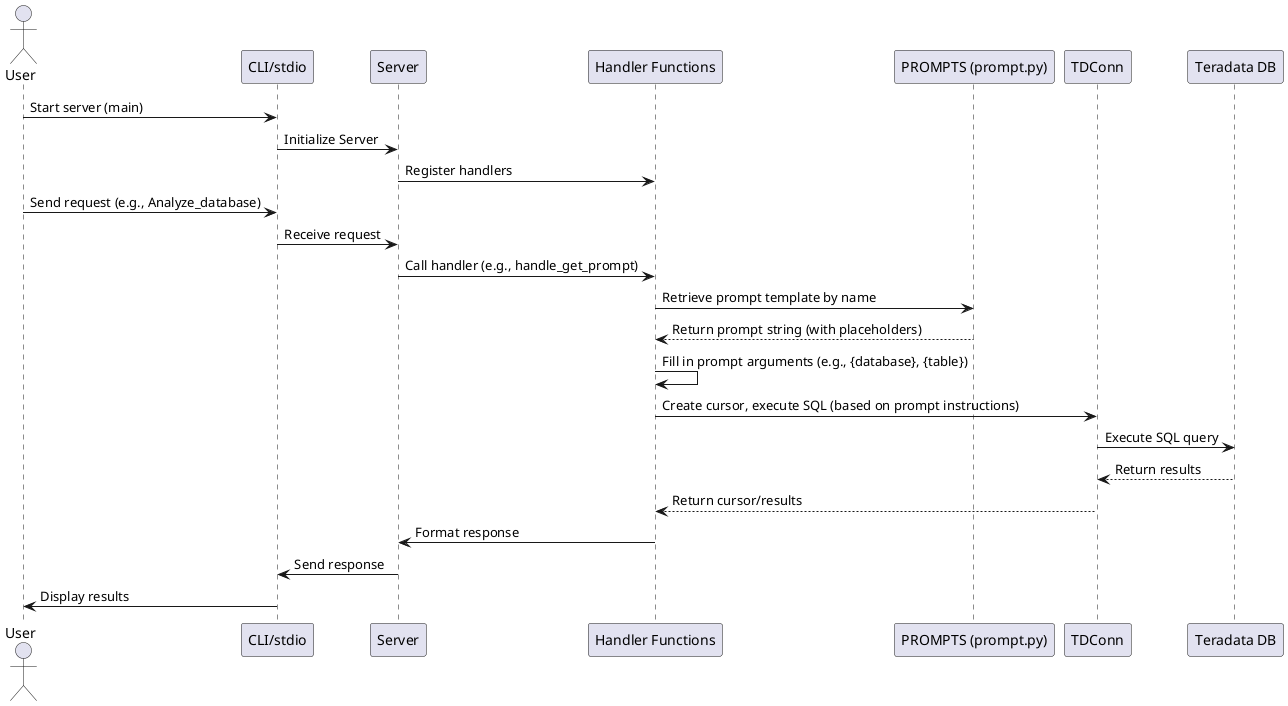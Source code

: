 @startuml
actor User
participant "CLI/stdio" as CLI
participant "Server" as Server
participant "Handler Functions" as Handlers
participant "PROMPTS (prompt.py)" as PROMPTS
participant "TDConn" as TDConn
participant "Teradata DB" as DB

User -> CLI: Start server (main)
CLI -> Server: Initialize Server
Server -> Handlers: Register handlers

User -> CLI: Send request (e.g., Analyze_database)
CLI -> Server: Receive request
Server -> Handlers: Call handler (e.g., handle_get_prompt)
Handlers -> PROMPTS: Retrieve prompt template by name
PROMPTS --> Handlers: Return prompt string (with placeholders)
Handlers -> Handlers: Fill in prompt arguments (e.g., {database}, {table})
Handlers -> TDConn: Create cursor, execute SQL (based on prompt instructions)
TDConn -> DB: Execute SQL query
DB --> TDConn: Return results
TDConn --> Handlers: Return cursor/results
Handlers -> Server: Format response
Server -> CLI: Send response
CLI -> User: Display results

@enduml